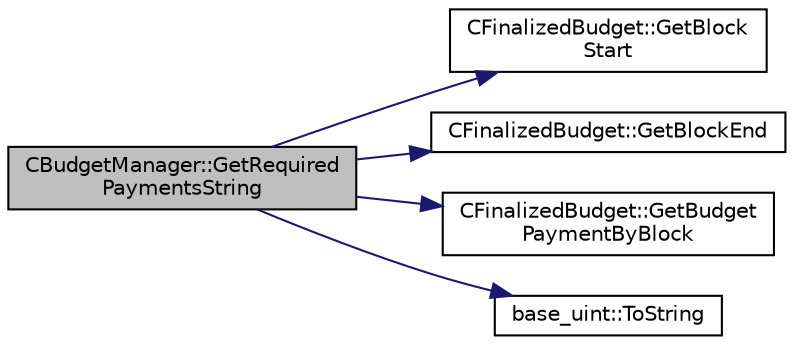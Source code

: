 digraph "CBudgetManager::GetRequiredPaymentsString"
{
  edge [fontname="Helvetica",fontsize="10",labelfontname="Helvetica",labelfontsize="10"];
  node [fontname="Helvetica",fontsize="10",shape=record];
  rankdir="LR";
  Node127 [label="CBudgetManager::GetRequired\lPaymentsString",height=0.2,width=0.4,color="black", fillcolor="grey75", style="filled", fontcolor="black"];
  Node127 -> Node128 [color="midnightblue",fontsize="10",style="solid",fontname="Helvetica"];
  Node128 [label="CFinalizedBudget::GetBlock\lStart",height=0.2,width=0.4,color="black", fillcolor="white", style="filled",URL="$class_c_finalized_budget.html#adf320ff0b74a982c0aadc5d8a5e168db"];
  Node127 -> Node129 [color="midnightblue",fontsize="10",style="solid",fontname="Helvetica"];
  Node129 [label="CFinalizedBudget::GetBlockEnd",height=0.2,width=0.4,color="black", fillcolor="white", style="filled",URL="$class_c_finalized_budget.html#a45b354d7c3ea65128130cf28e78f4bf4"];
  Node127 -> Node130 [color="midnightblue",fontsize="10",style="solid",fontname="Helvetica"];
  Node130 [label="CFinalizedBudget::GetBudget\lPaymentByBlock",height=0.2,width=0.4,color="black", fillcolor="white", style="filled",URL="$class_c_finalized_budget.html#aa5ec8ed8c03ce6bbc1c49edd942501c8"];
  Node127 -> Node131 [color="midnightblue",fontsize="10",style="solid",fontname="Helvetica"];
  Node131 [label="base_uint::ToString",height=0.2,width=0.4,color="black", fillcolor="white", style="filled",URL="$classbase__uint.html#acccba4d9d51a0c36261718ca0cbb293b"];
}
